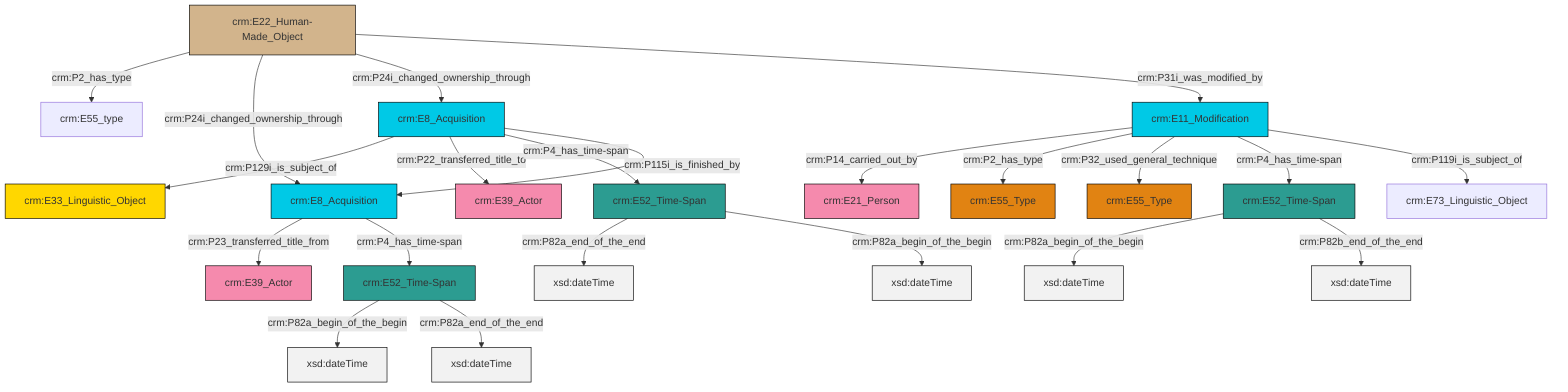 graph TD
classDef Literal fill:#f2f2f2,stroke:#000000;
classDef CRM_Entity fill:#FFFFFF,stroke:#000000;
classDef Temporal_Entity fill:#00C9E6, stroke:#000000;
classDef Type fill:#E18312, stroke:#000000;
classDef Time-Span fill:#2C9C91, stroke:#000000;
classDef Appellation fill:#FFEB7F, stroke:#000000;
classDef Place fill:#008836, stroke:#000000;
classDef Persistent_Item fill:#B266B2, stroke:#000000;
classDef Conceptual_Object fill:#FFD700, stroke:#000000;
classDef Physical_Thing fill:#D2B48C, stroke:#000000;
classDef Actor fill:#f58aad, stroke:#000000;
classDef PC_Classes fill:#4ce600, stroke:#000000;
classDef Multi fill:#cccccc,stroke:#000000;

0["crm:E22_Human-Made_Object"]:::Physical_Thing -->|crm:P2_has_type| 1["crm:E55_type"]:::Default
2["crm:E8_Acquisition"]:::Temporal_Entity -->|crm:P23_transferred_title_from| 3["crm:E39_Actor"]:::Actor
4["crm:E8_Acquisition"]:::Temporal_Entity -->|crm:P129i_is_subject_of| 5["crm:E33_Linguistic_Object"]:::Conceptual_Object
4["crm:E8_Acquisition"]:::Temporal_Entity -->|crm:P22_transferred_title_to| 6["crm:E39_Actor"]:::Actor
7["crm:E11_Modification"]:::Temporal_Entity -->|crm:P14_carried_out_by| 8["crm:E21_Person"]:::Actor
4["crm:E8_Acquisition"]:::Temporal_Entity -->|crm:P4_has_time-span| 9["crm:E52_Time-Span"]:::Time-Span
12["crm:E52_Time-Span"]:::Time-Span -->|crm:P82a_begin_of_the_begin| 13[xsd:dateTime]:::Literal
7["crm:E11_Modification"]:::Temporal_Entity -->|crm:P2_has_type| 14["crm:E55_Type"]:::Type
16["crm:E52_Time-Span"]:::Time-Span -->|crm:P82a_begin_of_the_begin| 17[xsd:dateTime]:::Literal
0["crm:E22_Human-Made_Object"]:::Physical_Thing -->|crm:P24i_changed_ownership_through| 2["crm:E8_Acquisition"]:::Temporal_Entity
0["crm:E22_Human-Made_Object"]:::Physical_Thing -->|crm:P24i_changed_ownership_through| 4["crm:E8_Acquisition"]:::Temporal_Entity
2["crm:E8_Acquisition"]:::Temporal_Entity -->|crm:P4_has_time-span| 16["crm:E52_Time-Span"]:::Time-Span
7["crm:E11_Modification"]:::Temporal_Entity -->|crm:P32_used_general_technique| 18["crm:E55_Type"]:::Type
16["crm:E52_Time-Span"]:::Time-Span -->|crm:P82a_end_of_the_end| 24[xsd:dateTime]:::Literal
9["crm:E52_Time-Span"]:::Time-Span -->|crm:P82a_end_of_the_end| 25[xsd:dateTime]:::Literal
7["crm:E11_Modification"]:::Temporal_Entity -->|crm:P4_has_time-span| 12["crm:E52_Time-Span"]:::Time-Span
7["crm:E11_Modification"]:::Temporal_Entity -->|crm:P119i_is_subject_of| 27["crm:E73_Linguistic_Object"]:::Default
4["crm:E8_Acquisition"]:::Temporal_Entity -->|crm:P115i_is_finished_by| 2["crm:E8_Acquisition"]:::Temporal_Entity
12["crm:E52_Time-Span"]:::Time-Span -->|crm:P82b_end_of_the_end| 33[xsd:dateTime]:::Literal
0["crm:E22_Human-Made_Object"]:::Physical_Thing -->|crm:P31i_was_modified_by| 7["crm:E11_Modification"]:::Temporal_Entity
9["crm:E52_Time-Span"]:::Time-Span -->|crm:P82a_begin_of_the_begin| 35[xsd:dateTime]:::Literal
